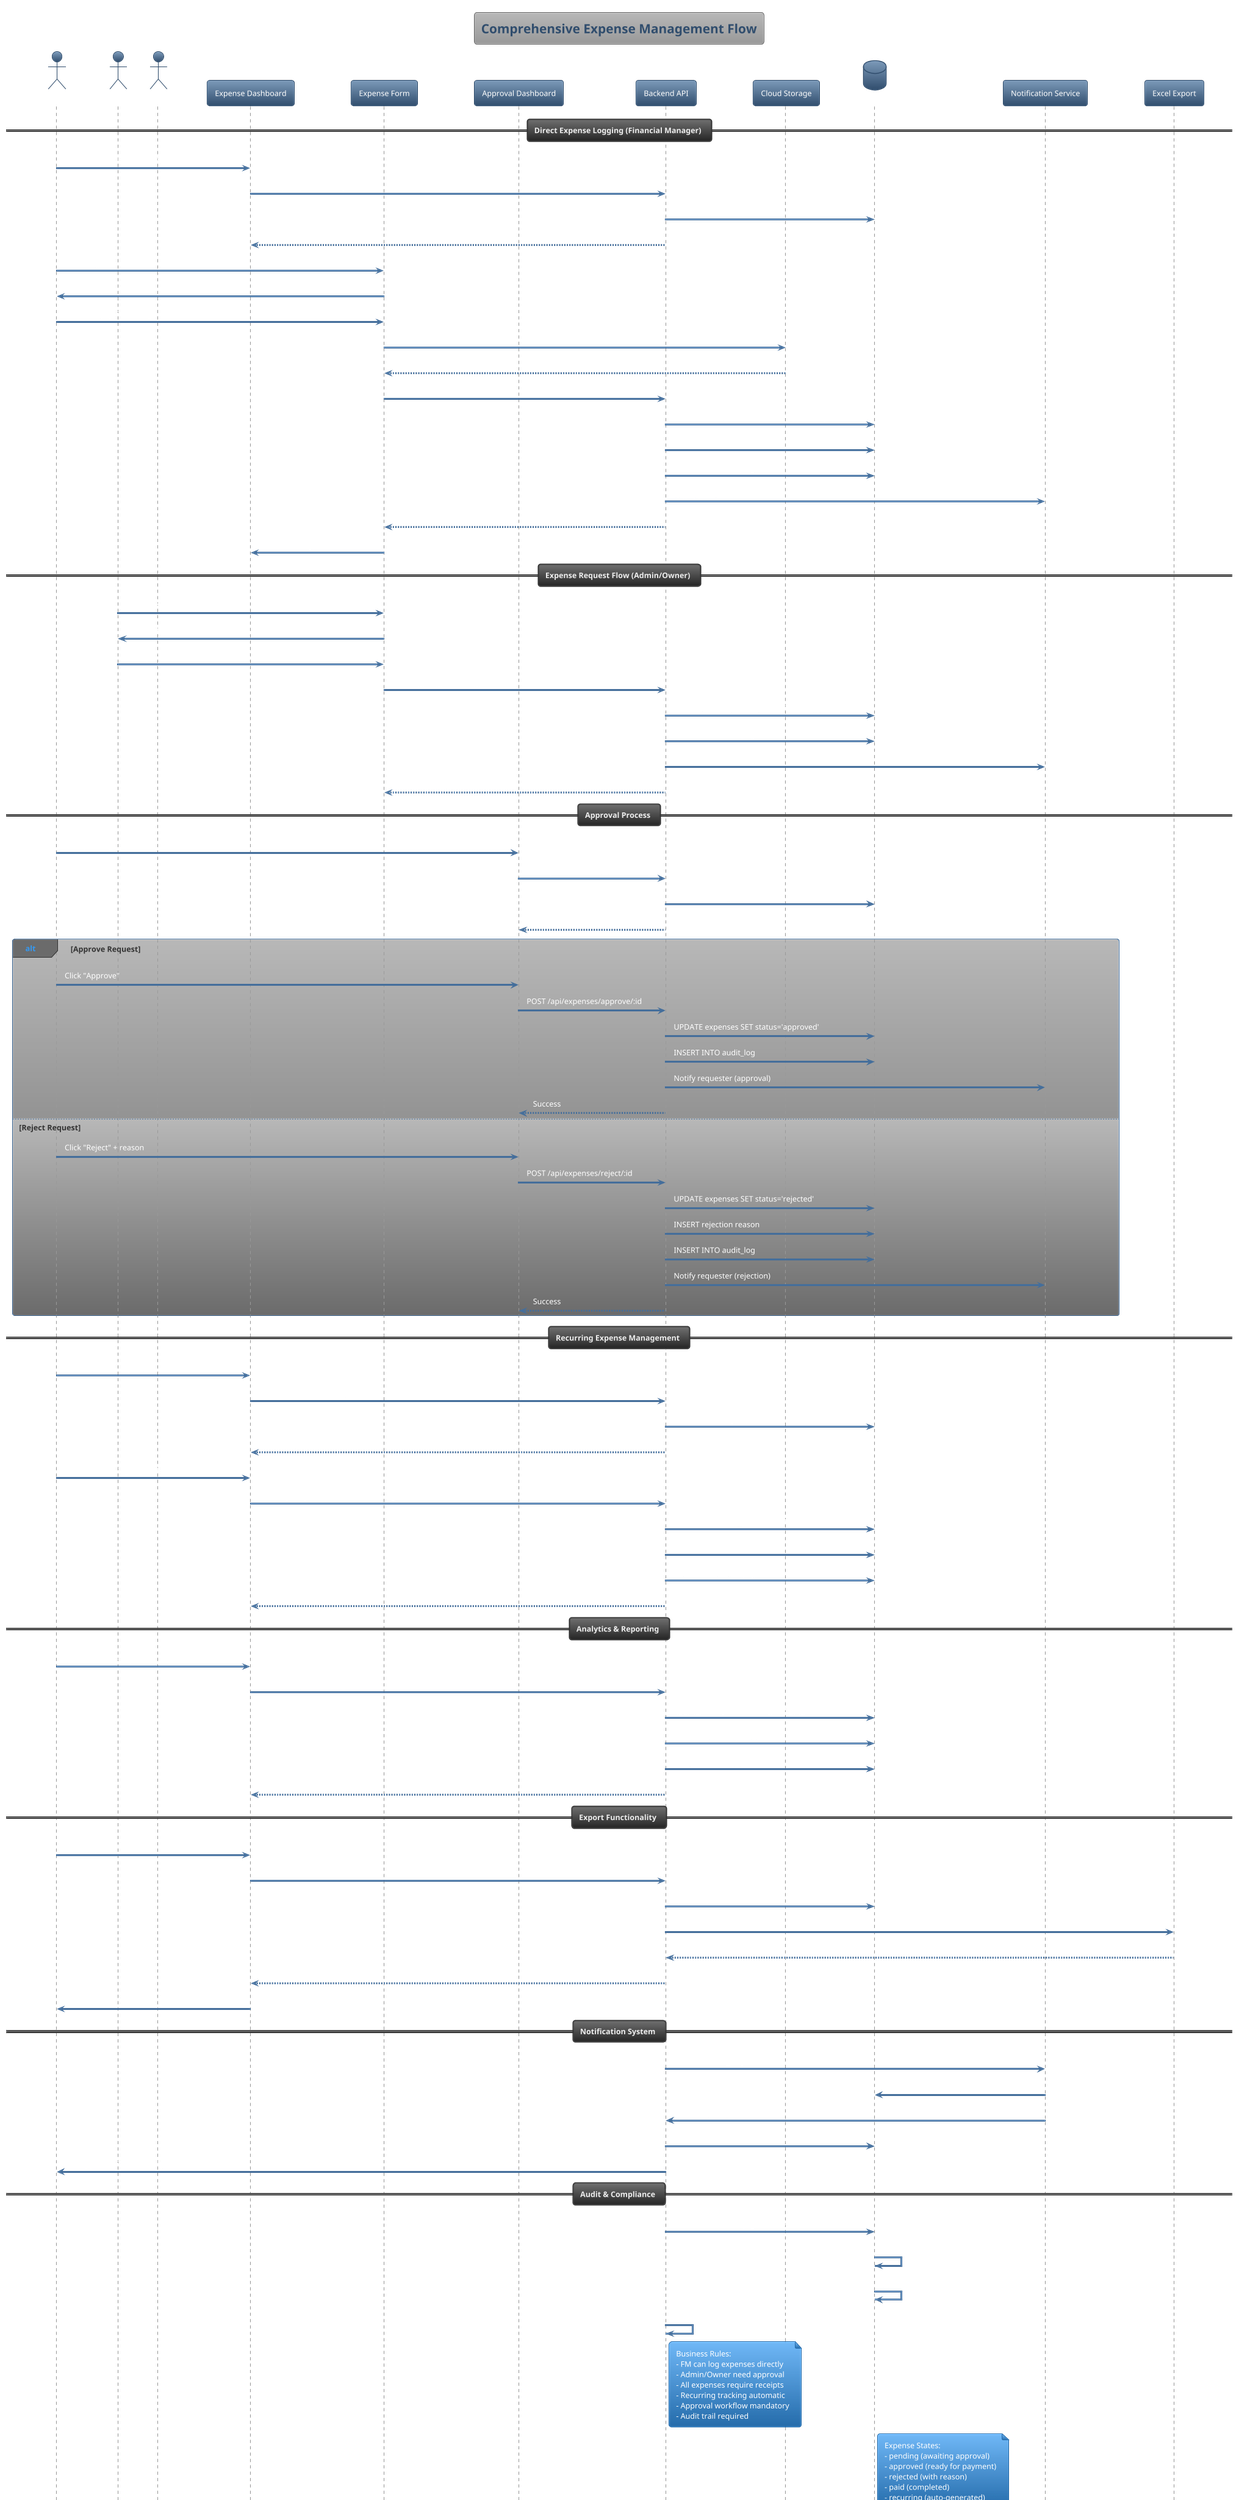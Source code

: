 @startuml expense_management_comprehensive
!theme spacelab
title Comprehensive Expense Management Flow

actor "Financial Manager" as FM
actor "Admin" as Admin
actor "Owner" as Owner
participant "Expense Dashboard" as Dashboard
participant "Expense Form" as Form
participant "Approval Dashboard" as Approval
participant "Backend API" as API
participant "Cloud Storage" as Storage
database "MySQL DB" as DB
participant "Notification Service" as Notify
participant "Excel Export" as Excel

== Direct Expense Logging (Financial Manager) ==
FM -> Dashboard : Access expense dashboard
Dashboard -> API : GET /api/expenses/analytics
API -> DB : Fetch expense analytics
API --> Dashboard : Display metrics & charts

FM -> Form : Click "Log New Expense"
Form -> FM : Show expense form
FM -> Form : Fill details, upload receipt
Form -> Storage : Upload receipt file
Storage --> Form : Return file URL
Form -> API : POST /api/expenses/log
API -> DB : INSERT INTO expenses (status='approved')
API -> DB : INSERT INTO expense_attachments
API -> DB : INSERT INTO audit_log
API -> Notify : Log approval notification
API --> Form : Success response
Form -> Dashboard : Refresh analytics

== Expense Request Flow (Admin/Owner) ==
Admin -> Form : Access expense request
Form -> Admin : Show request form
Admin -> Form : Fill expense details, submit
Form -> API : POST /api/expenses/request
API -> DB : INSERT INTO expenses (status='pending')
API -> DB : INSERT INTO audit_log
API -> Notify : Notify Financial Manager
API --> Form : Request submitted

== Approval Process ==
FM -> Approval : View pending requests
Approval -> API : GET /api/expenses?status=pending
API -> DB : SELECT pending expenses
API --> Approval : List pending requests

alt Approve Request
    FM -> Approval : Click "Approve"
    Approval -> API : POST /api/expenses/approve/:id
    API -> DB : UPDATE expenses SET status='approved'
    API -> DB : INSERT INTO audit_log
    API -> Notify : Notify requester (approval)
    API --> Approval : Success
else Reject Request
    FM -> Approval : Click "Reject" + reason
    Approval -> API : POST /api/expenses/reject/:id
    API -> DB : UPDATE expenses SET status='rejected'
    API -> DB : INSERT rejection reason
    API -> DB : INSERT INTO audit_log
    API -> Notify : Notify requester (rejection)
    API --> Approval : Success
end

== Recurring Expense Management ==
FM -> Dashboard : View recurring expenses
Dashboard -> API : GET /api/expenses/analytics
API -> DB : SELECT recurring expenses
API --> Dashboard : Show recurring list

FM -> Dashboard : Remove recurring expense
Dashboard -> API : POST /api/expenses/remove-recurring/:id
API -> DB : UPDATE recurring_status = 'inactive'
API -> DB : INSERT removal reason
API -> DB : INSERT INTO audit_log
API --> Dashboard : Success

== Analytics & Reporting ==
FM -> Dashboard : View expense analytics
Dashboard -> API : GET /api/expenses/analytics
API -> DB : Aggregate expense data by category
API -> DB : Calculate monthly trends
API -> DB : Analyze recurring patterns
API --> Dashboard : Display charts & metrics

== Export Functionality ==
FM -> Dashboard : Click "Export to Excel"
Dashboard -> API : GET /api/expenses/export
API -> DB : Query expense data with filters
API -> Excel : Generate Excel file
Excel --> API : Return file buffer
API --> Dashboard : Download Excel file
Dashboard -> FM : Browser download dialog

== Notification System ==
API -> Notify : Check recurring expenses due
Notify -> DB : SELECT recurring expenses near due date
Notify -> API : POST /api/expenses/notifications
API -> DB : INSERT INTO notifications
API -> FM : In-app notification display

== Audit & Compliance ==
API -> DB : INSERT INTO audit_log for all actions
DB -> DB : Track user actions, timestamps
DB -> DB : Maintain expense approval trails
API -> API : Generate compliance reports

note right of API
  Business Rules:
  - FM can log expenses directly
  - Admin/Owner need approval
  - All expenses require receipts
  - Recurring tracking automatic
  - Approval workflow mandatory
  - Audit trail required
end note

note right of DB
  Expense States:
  - pending (awaiting approval)
  - approved (ready for payment)
  - rejected (with reason)
  - paid (completed)
  - recurring (auto-generated)
end note

note right of Notify
  Notifications:
  - Approval/Rejection alerts
  - Recurring expense reminders
  - Budget threshold warnings
  - Monthly summaries
end note

@enduml